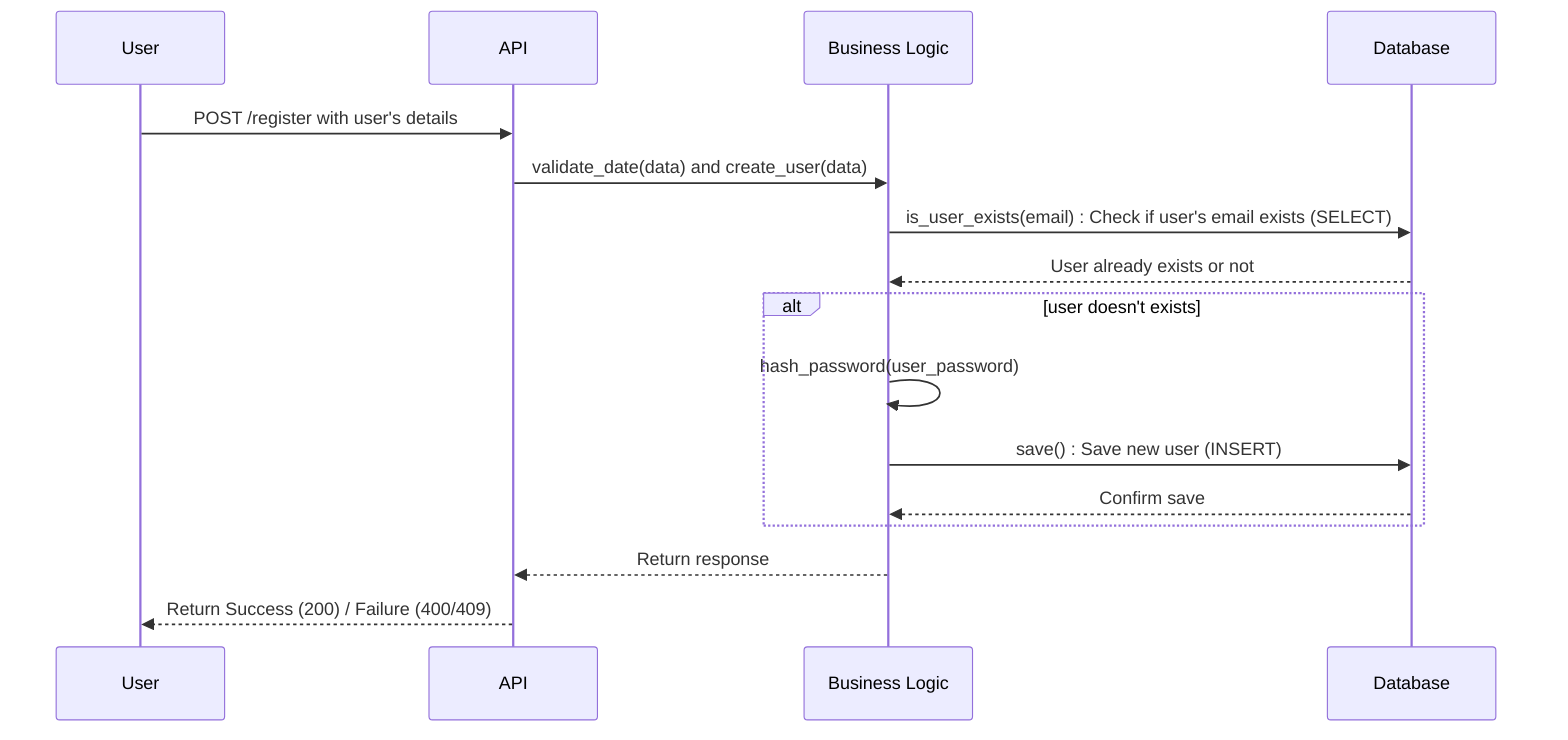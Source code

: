 sequenceDiagram
    participant User
    participant API
    participant Business Logic
    participant Database

    User ->> API: POST /register with user's details
    API ->> Business Logic: validate_date(data) and create_user(data)
    Business Logic ->> Database: is_user_exists(email) : Check if user's email exists (SELECT)
    Database -->> Business Logic: User already exists or not
    alt user doesn't exists
        Business Logic ->> Business Logic: hash_password(user_password)
        Business Logic ->> Database: save() : Save new user (INSERT)
        Database -->> Business Logic: Confirm save
    end
    Business Logic -->> API: Return response
    API -->> User: Return Success (200) / Failure (400/409)